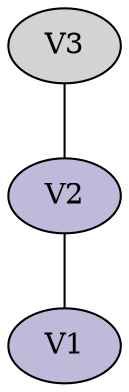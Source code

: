 graph colored {
node [style=filled colorscheme="set312"];
V2--V1;
V3--V2;
V1[fillcolor="1"];
V1[fillcolor="2"];
V1[fillcolor="3"];
V2[fillcolor="1"];
V2[fillcolor="3"];
}